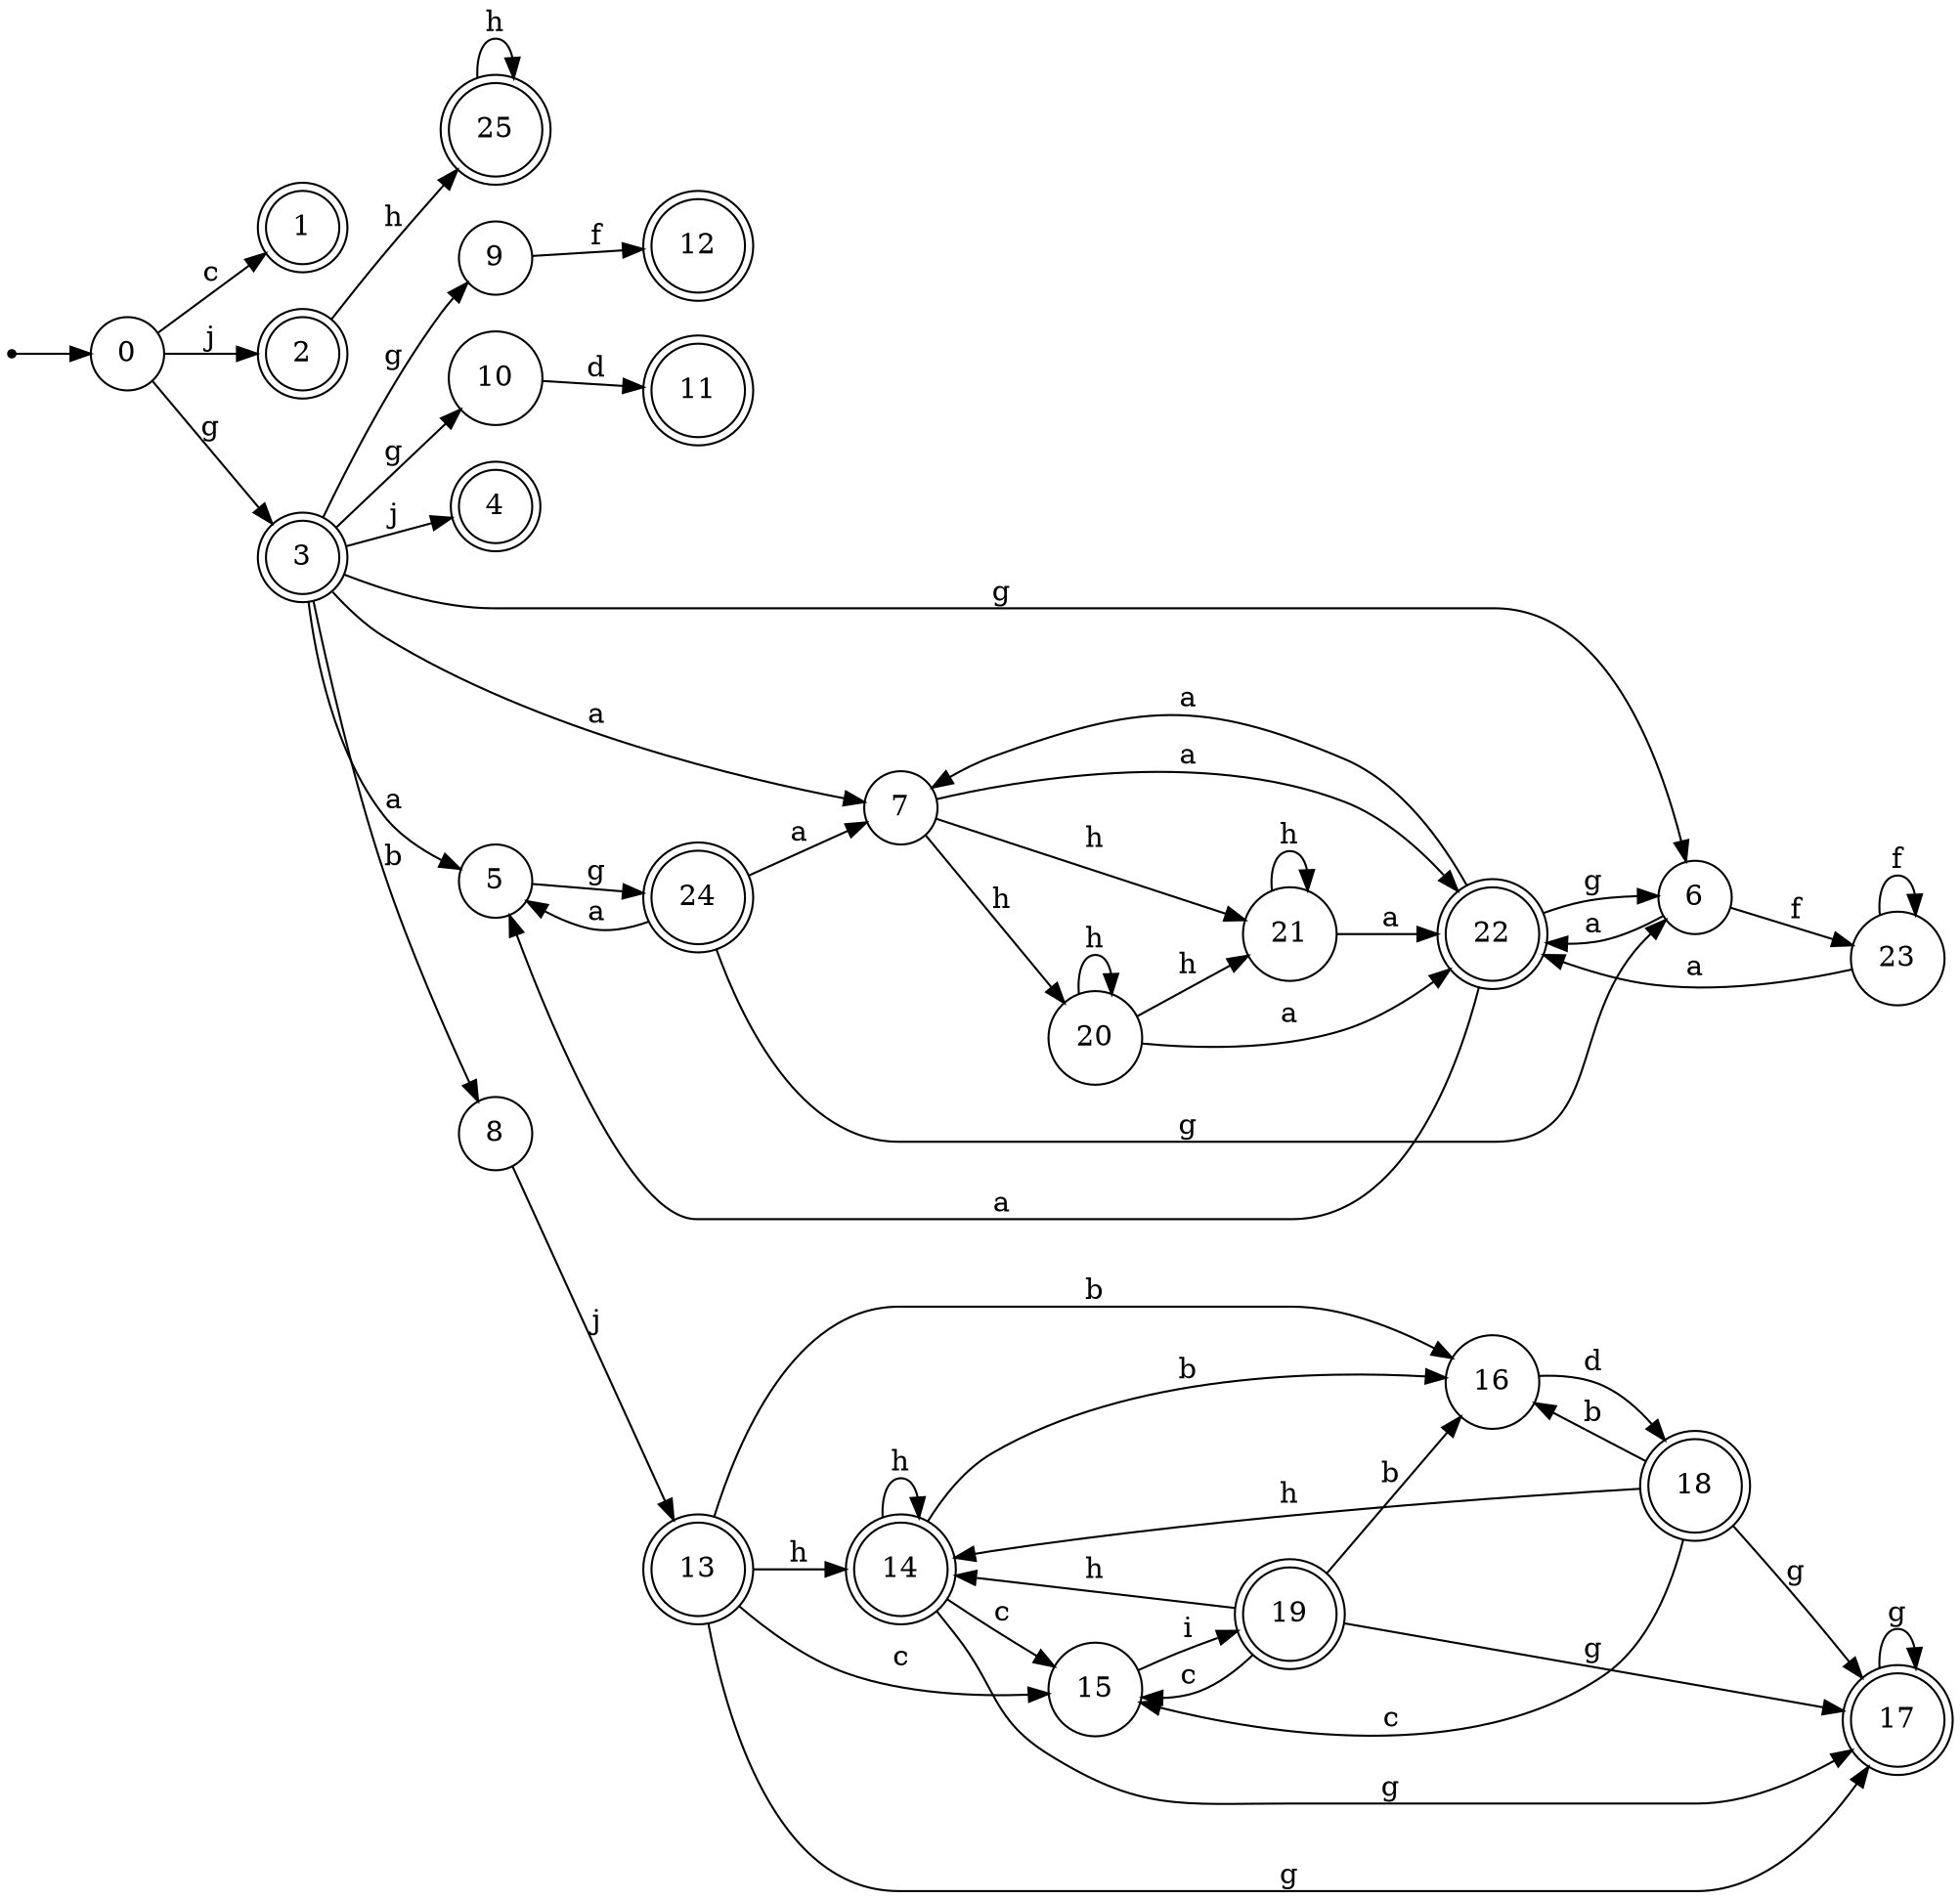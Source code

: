 digraph finite_state_machine {
rankdir=LR;
size="20,20";
node [shape = point]; "dummy0"
node [shape = circle]; "0";
"dummy0" -> "0";
node [shape = doublecircle]; "1";node [shape = doublecircle]; "2";node [shape = doublecircle]; "3";node [shape = doublecircle]; "4";node [shape = circle]; "5";
node [shape = circle]; "6";
node [shape = circle]; "7";
node [shape = circle]; "8";
node [shape = circle]; "9";
node [shape = circle]; "10";
node [shape = doublecircle]; "11";node [shape = doublecircle]; "12";node [shape = doublecircle]; "13";node [shape = doublecircle]; "14";node [shape = circle]; "15";
node [shape = circle]; "16";
node [shape = doublecircle]; "17";node [shape = doublecircle]; "18";node [shape = doublecircle]; "19";node [shape = circle]; "20";
node [shape = circle]; "21";
node [shape = doublecircle]; "22";node [shape = circle]; "23";
node [shape = doublecircle]; "24";node [shape = doublecircle]; "25";"0" -> "1" [label = "c"];
 "0" -> "2" [label = "j"];
 "0" -> "3" [label = "g"];
 "3" -> "4" [label = "j"];
 "3" -> "5" [label = "a"];
 "3" -> "7" [label = "a"];
 "3" -> "9" [label = "g"];
 "3" -> "10" [label = "g"];
 "3" -> "6" [label = "g"];
 "3" -> "8" [label = "b"];
 "10" -> "11" [label = "d"];
 "9" -> "12" [label = "f"];
 "8" -> "13" [label = "j"];
 "13" -> "14" [label = "h"];
 "13" -> "15" [label = "c"];
 "13" -> "16" [label = "b"];
 "13" -> "17" [label = "g"];
 "17" -> "17" [label = "g"];
 "16" -> "18" [label = "d"];
 "18" -> "16" [label = "b"];
 "18" -> "14" [label = "h"];
 "18" -> "15" [label = "c"];
 "18" -> "17" [label = "g"];
 "15" -> "19" [label = "i"];
 "19" -> "15" [label = "c"];
 "19" -> "14" [label = "h"];
 "19" -> "16" [label = "b"];
 "19" -> "17" [label = "g"];
 "14" -> "14" [label = "h"];
 "14" -> "15" [label = "c"];
 "14" -> "16" [label = "b"];
 "14" -> "17" [label = "g"];
 "7" -> "20" [label = "h"];
 "7" -> "21" [label = "h"];
 "7" -> "22" [label = "a"];
 "22" -> "6" [label = "g"];
 "22" -> "5" [label = "a"];
 "22" -> "7" [label = "a"];
 "21" -> "21" [label = "h"];
 "21" -> "22" [label = "a"];
 "20" -> "20" [label = "h"];
 "20" -> "21" [label = "h"];
 "20" -> "22" [label = "a"];
 "6" -> "23" [label = "f"];
 "6" -> "22" [label = "a"];
 "23" -> "23" [label = "f"];
 "23" -> "22" [label = "a"];
 "5" -> "24" [label = "g"];
 "24" -> "5" [label = "a"];
 "24" -> "7" [label = "a"];
 "24" -> "6" [label = "g"];
 "2" -> "25" [label = "h"];
 "25" -> "25" [label = "h"];
 }
